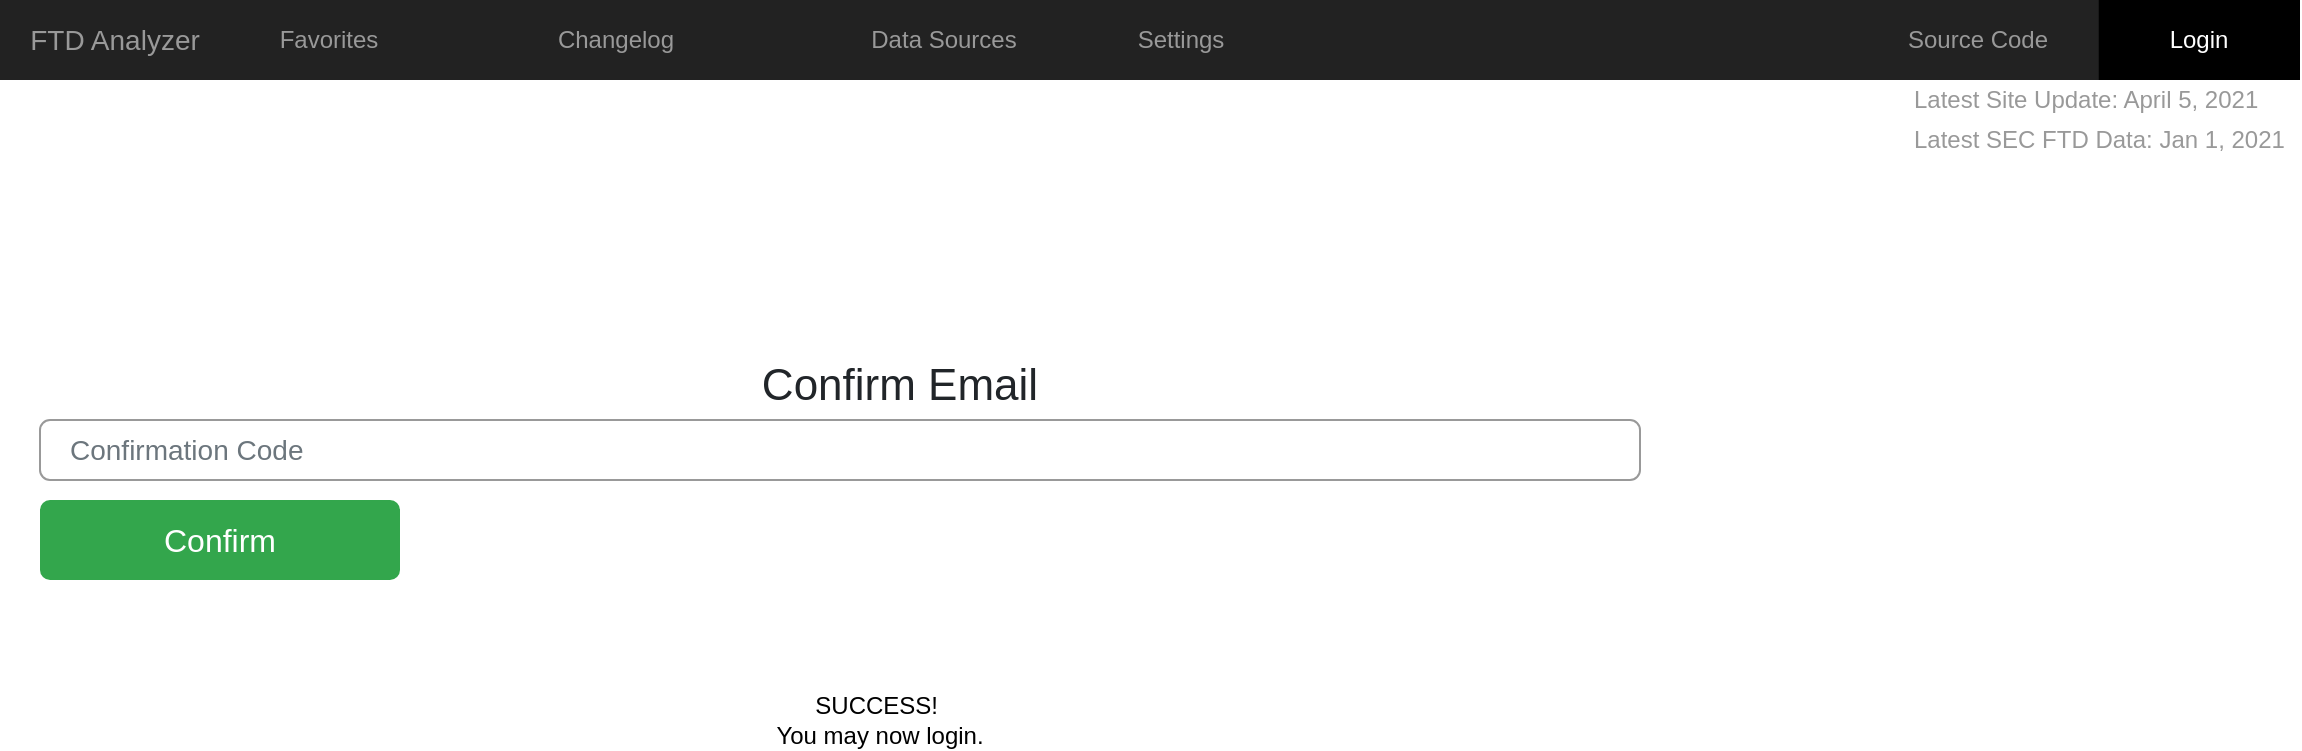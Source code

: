 <mxfile version="14.5.6" type="github"><diagram name="Page-1" id="c9db0220-8083-56f3-ca83-edcdcd058819"><mxGraphModel dx="1516" dy="824" grid="1" gridSize="10" guides="1" tooltips="1" connect="1" arrows="1" fold="1" page="1" pageScale="1.5" pageWidth="826" pageHeight="1169" background="#ffffff" math="0" shadow="0"><root><mxCell id="0" style=";html=1;"/><mxCell id="1" style=";html=1;" parent="0"/><mxCell id="3d76a8aef4d5c911-1" value="" style="html=1;shadow=0;dashed=0;shape=mxgraph.bootstrap.rect;fillColor=#222222;strokeColor=none;whiteSpace=wrap;rounded=0;fontSize=12;fontColor=#000000;align=center;" parent="1" vertex="1"><mxGeometry x="40" y="70" width="1150" height="40" as="geometry"/></mxCell><mxCell id="3d76a8aef4d5c911-2" value="FTD Analyzer" style="html=1;shadow=0;dashed=0;strokeColor=none;shape=mxgraph.bootstrap.rect;fontSize=14;whiteSpace=wrap;fillColor=none;fontColor=#999999;" parent="3d76a8aef4d5c911-1" vertex="1"><mxGeometry width="115" height="40" as="geometry"/></mxCell><mxCell id="3d76a8aef4d5c911-3" value="Favorites" style="html=1;shadow=0;dashed=0;shape=mxgraph.bootstrap.rect;strokeColor=none;spacingRight=30;whiteSpace=wrap;fillColor=none;fontColor=#999999;" parent="3d76a8aef4d5c911-1" vertex="1"><mxGeometry x="115" width="129.375" height="40" as="geometry"/></mxCell><mxCell id="3d76a8aef4d5c911-4" value="84" style="html=1;shadow=0;dashed=0;shape=mxgraph.bootstrap.rrect;rSize=8;strokeColor=none;fontColor=#ffffff;whiteSpace=wrap;textOpacity=0;fillColor=none;" parent="3d76a8aef4d5c911-3" vertex="1"><mxGeometry x="1" y="0.5" width="25" height="16" relative="1" as="geometry"><mxPoint x="-30" y="-8" as="offset"/></mxGeometry></mxCell><mxCell id="3d76a8aef4d5c911-5" value="&lt;font color=&quot;#999999&quot;&gt;Changelog&lt;/font&gt;" style="html=1;shadow=0;dashed=0;strokeColor=none;shape=mxgraph.bootstrap.rect;spacingRight=30;whiteSpace=wrap;fontColor=#FFFFFF;fillColor=none;" parent="3d76a8aef4d5c911-1" vertex="1"><mxGeometry x="244.375" width="158.125" height="40" as="geometry"/></mxCell><mxCell id="3d76a8aef4d5c911-6" value="42" style="html=1;shadow=0;dashed=0;shape=mxgraph.bootstrap.rrect;rSize=8;strokeColor=none;fontColor=#ffffff;whiteSpace=wrap;fillColor=none;textOpacity=0;" parent="3d76a8aef4d5c911-5" vertex="1"><mxGeometry x="1" y="0.5" width="25" height="16" relative="1" as="geometry"><mxPoint x="-30" y="-8" as="offset"/></mxGeometry></mxCell><mxCell id="3d76a8aef4d5c911-7" value="Data Sources" style="html=1;shadow=0;dashed=0;strokeColor=none;shape=mxgraph.bootstrap.rect;whiteSpace=wrap;fillColor=none;fontColor=#999999;" parent="3d76a8aef4d5c911-1" vertex="1"><mxGeometry x="402.5" width="137.5" height="40" as="geometry"/></mxCell><mxCell id="3d76a8aef4d5c911-8" value="Settings" style="html=1;shadow=0;dashed=0;strokeColor=none;shape=mxgraph.bootstrap.rect;whiteSpace=wrap;fillColor=none;fontColor=#999999;" parent="3d76a8aef4d5c911-1" vertex="1"><mxGeometry x="540" width="100.625" height="40" as="geometry"/></mxCell><mxCell id="3d76a8aef4d5c911-10" value="Login" style="html=1;shadow=0;dashed=0;strokeColor=none;shape=mxgraph.bootstrap.rect;whiteSpace=wrap;fontColor=#FFFFFF;fillColor=#000000;" parent="3d76a8aef4d5c911-1" vertex="1"><mxGeometry x="1049.375" width="100.625" height="40" as="geometry"/></mxCell><mxCell id="doQEG3IyqD5Emsoq-Yl8-25" value="Source Code" style="html=1;shadow=0;dashed=0;fillColor=none;strokeColor=none;shape=mxgraph.bootstrap.rect;fontColor=#999999;whiteSpace=wrap;" parent="3d76a8aef4d5c911-1" vertex="1"><mxGeometry x="920" width="137.5" height="40" as="geometry"/></mxCell><mxCell id="OUFWiJHkfXgs1Zi_MWCu-25" value="Latest Site Update: April 5, 2021" style="html=1;shadow=0;dashed=0;shape=mxgraph.bootstrap.rect;strokeColor=none;fillColor=none;fontColor=#999999;align=left;spacingLeft=5;whiteSpace=wrap;rounded=0;" parent="1" vertex="1"><mxGeometry x="990" y="110" width="200" height="20" as="geometry"/></mxCell><mxCell id="OUFWiJHkfXgs1Zi_MWCu-26" value="Latest SEC FTD Data: Jan 1, 2021" style="html=1;shadow=0;dashed=0;shape=mxgraph.bootstrap.rect;strokeColor=none;fillColor=none;fontColor=#999999;align=left;spacingLeft=5;whiteSpace=wrap;rounded=0;" parent="1" vertex="1"><mxGeometry x="990" y="130" width="200" height="20" as="geometry"/></mxCell><mxCell id="luR7SyDfyIayZAIEf4j0-13" value="Confirm Email" style="fillColor=none;strokeColor=none;align=center;fontSize=22;fontColor=#212529;" parent="1" vertex="1"><mxGeometry x="360" y="240" width="260" height="40" as="geometry"/></mxCell><mxCell id="luR7SyDfyIayZAIEf4j0-14" value="Confirmation Code" style="html=1;shadow=0;dashed=0;shape=mxgraph.bootstrap.rrect;rSize=5;fillColor=none;strokeColor=#999999;align=left;spacing=15;fontSize=14;fontColor=#6C767D;" parent="1" vertex="1"><mxGeometry width="800" height="30" relative="1" as="geometry"><mxPoint x="60" y="280" as="offset"/></mxGeometry></mxCell><mxCell id="luR7SyDfyIayZAIEf4j0-18" value="Confirm" style="html=1;shadow=0;dashed=0;shape=mxgraph.bootstrap.rrect;rSize=5;strokeColor=none;strokeWidth=1;fillColor=#33A64C;fontColor=#FFFFFF;whiteSpace=wrap;align=center;verticalAlign=middle;spacingLeft=0;fontStyle=0;fontSize=16;spacing=5;" parent="1" vertex="1"><mxGeometry x="60" y="320" width="180" height="40" as="geometry"/></mxCell><mxCell id="_tmDF4_jLDjOroW3DZaA-7" value="SUCCESS!&amp;nbsp;&lt;br&gt;You may now login." style="text;html=1;strokeColor=none;fillColor=none;align=center;verticalAlign=middle;whiteSpace=wrap;rounded=0;" parent="1" vertex="1"><mxGeometry x="370" y="420" width="220" height="20" as="geometry"/></mxCell></root></mxGraphModel></diagram></mxfile>